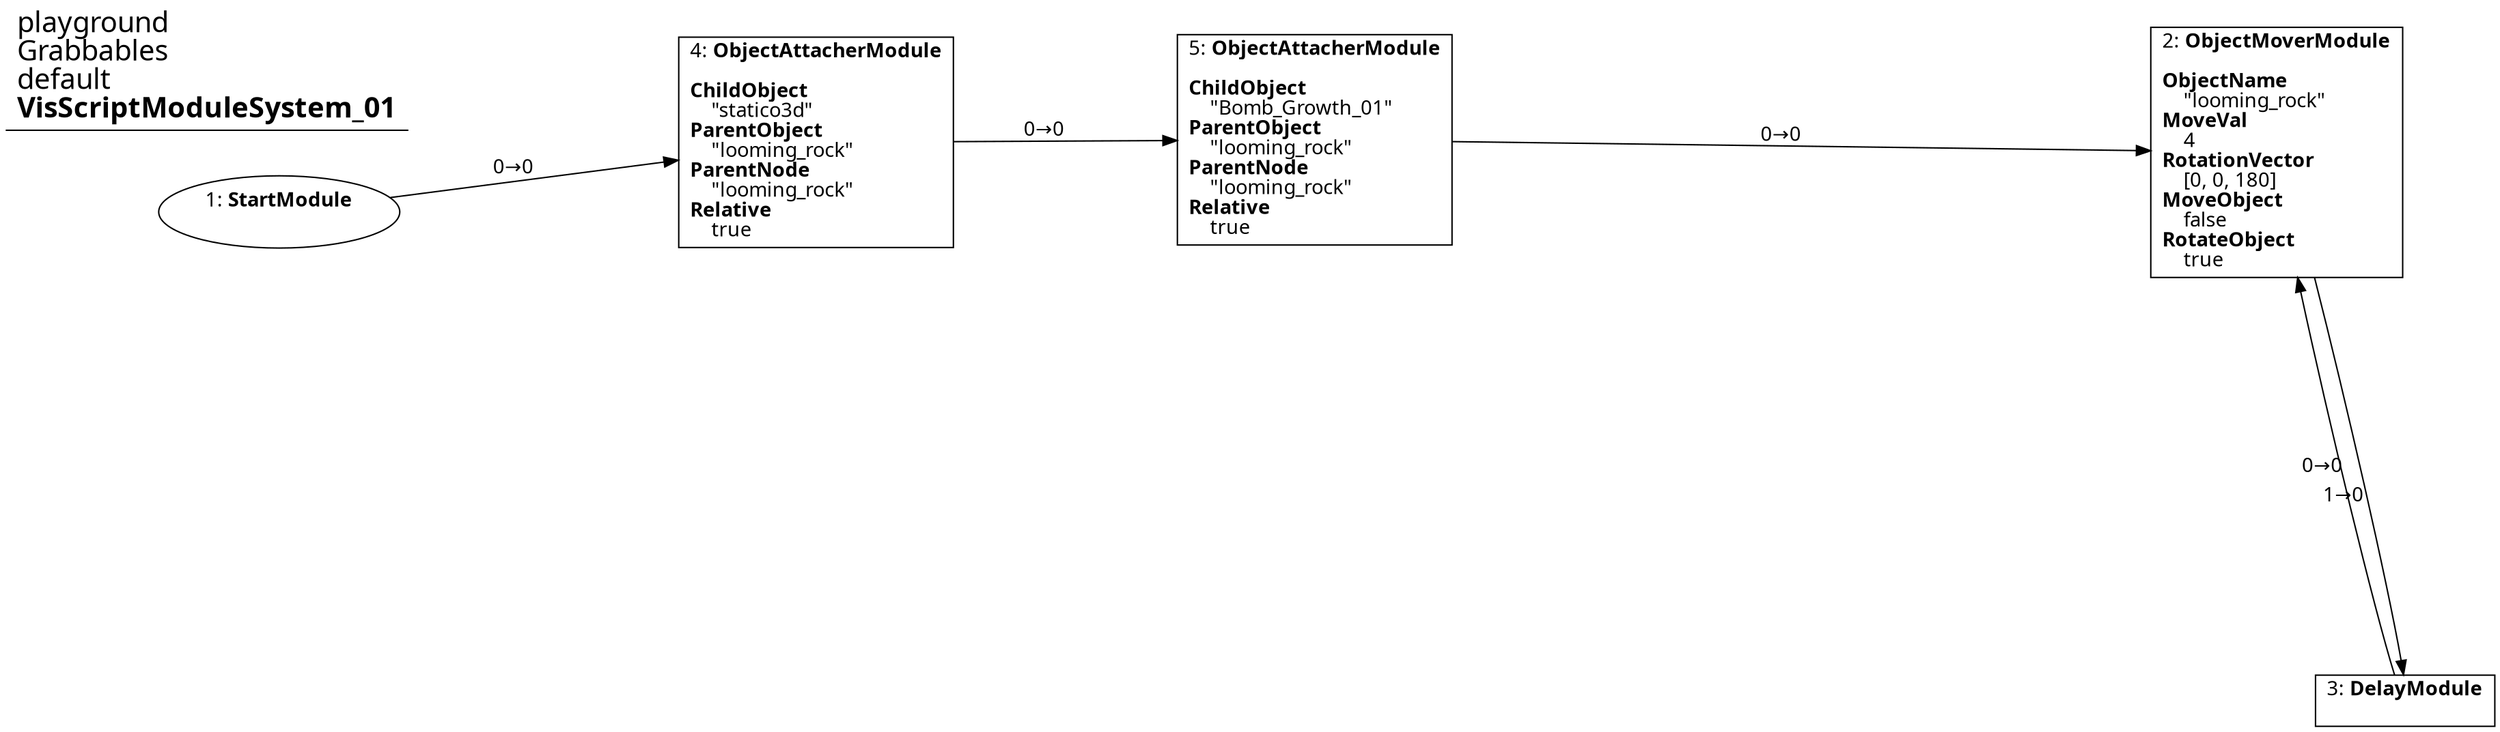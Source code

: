 digraph {
    layout = fdp;
    overlap = prism;
    sep = "+16";
    splines = spline;

    node [ shape = box ];

    graph [ fontname = "Segoe UI" ];
    node [ fontname = "Segoe UI" ];
    edge [ fontname = "Segoe UI" ];

    1 [ label = <1: <b>StartModule</b><br/><br/>> ];
    1 [ shape = oval ]
    1 [ pos = "-0.36800003,0.0050000004!" ];
    1 -> 4 [ label = "0→0" ];

    2 [ label = <2: <b>ObjectMoverModule</b><br/><br/><b>ObjectName</b><br align="left"/>    &quot;looming_rock&quot;<br align="left"/><b>MoveVal</b><br align="left"/>    4<br align="left"/><b>RotationVector</b><br align="left"/>    [0, 0, 180]<br align="left"/><b>MoveObject</b><br align="left"/>    false<br align="left"/><b>RotateObject</b><br align="left"/>    true<br align="left"/>> ];
    2 [ pos = "0.439,0.001!" ];
    2 -> 3 [ label = "1→0" ];

    3 [ label = <3: <b>DelayModule</b><br/><br/>> ];
    3 [ pos = "0.49,-0.21700001!" ];
    3 -> 2 [ label = "0→0" ];

    4 [ label = <4: <b>ObjectAttacherModule</b><br/><br/><b>ChildObject</b><br align="left"/>    &quot;statico3d&quot;<br align="left"/><b>ParentObject</b><br align="left"/>    &quot;looming_rock&quot;<br align="left"/><b>ParentNode</b><br align="left"/>    &quot;looming_rock&quot;<br align="left"/><b>Relative</b><br align="left"/>    true<br align="left"/>> ];
    4 [ pos = "-0.141,0.0050000004!" ];
    4 -> 5 [ label = "0→0" ];

    5 [ label = <5: <b>ObjectAttacherModule</b><br/><br/><b>ChildObject</b><br align="left"/>    &quot;Bomb_Growth_01&quot;<br align="left"/><b>ParentObject</b><br align="left"/>    &quot;looming_rock&quot;<br align="left"/><b>ParentNode</b><br align="left"/>    &quot;looming_rock&quot;<br align="left"/><b>Relative</b><br align="left"/>    true<br align="left"/>> ];
    5 [ pos = "0.057000004,0.006!" ];
    5 -> 2 [ label = "0→0" ];

    title [ pos = "-0.36900002,0.007!" ];
    title [ shape = underline ];
    title [ label = <<font point-size="20">playground<br align="left"/>Grabbables<br align="left"/>default<br align="left"/><b>VisScriptModuleSystem_01</b><br align="left"/></font>> ];
}
